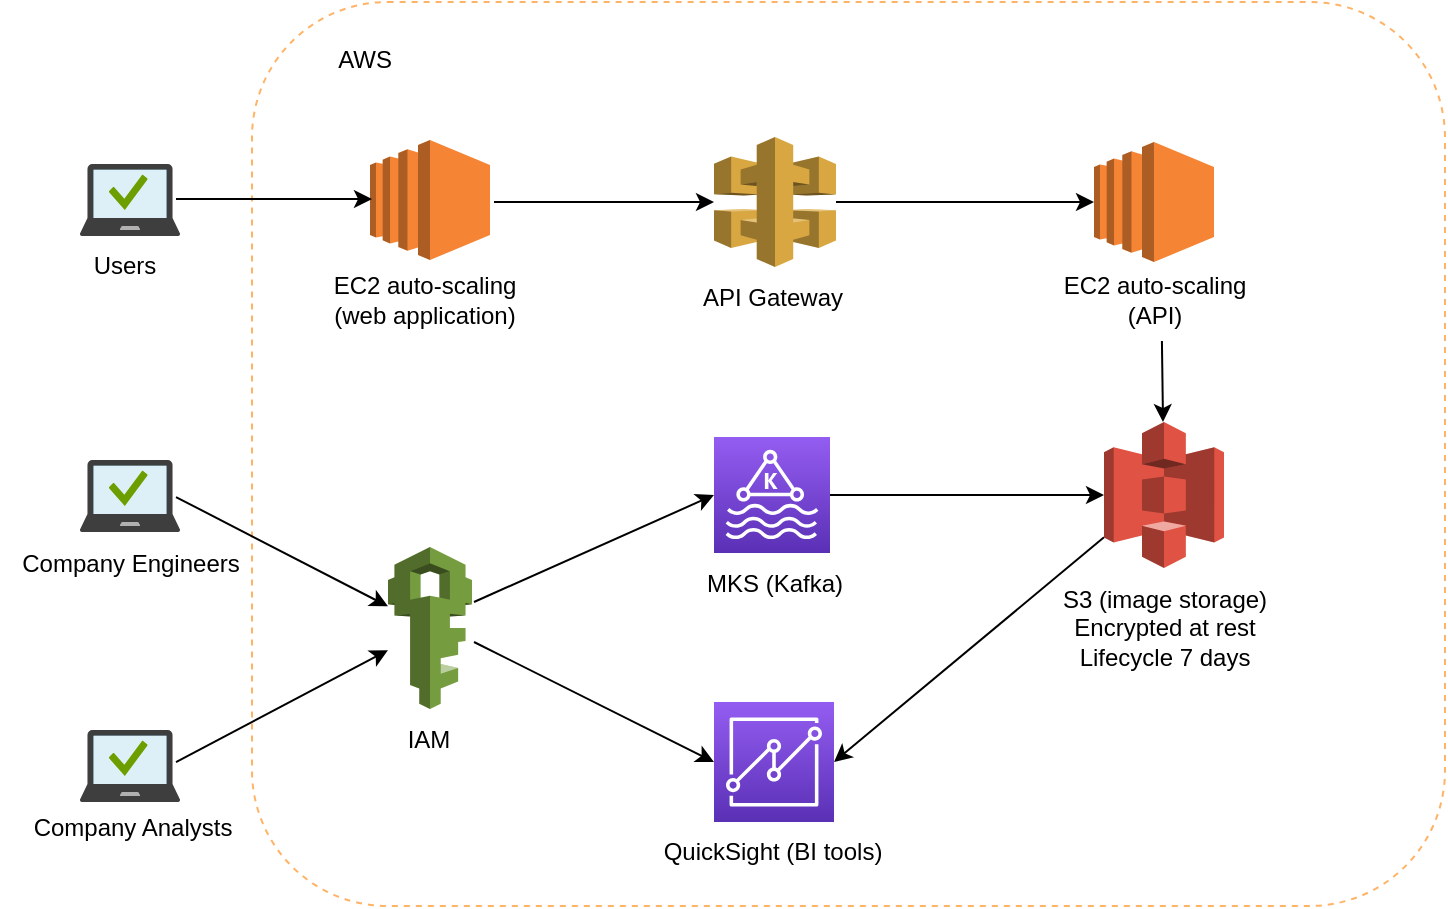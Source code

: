 <mxfile version="20.2.8" type="device"><diagram id="ASKDQCQCoWKQeno5BnvG" name="Page-1"><mxGraphModel dx="946" dy="486" grid="1" gridSize="10" guides="1" tooltips="1" connect="1" arrows="1" fold="1" page="1" pageScale="1" pageWidth="827" pageHeight="1169" math="0" shadow="0"><root><mxCell id="0"/><mxCell id="1" parent="0"/><mxCell id="9NlH2MjUbgfZUlhWPavB-35" value="" style="rounded=1;whiteSpace=wrap;html=1;dashed=1;strokeColor=#FFB366;fillColor=none;" vertex="1" parent="1"><mxGeometry x="199" y="50" width="596.5" height="452" as="geometry"/></mxCell><mxCell id="9NlH2MjUbgfZUlhWPavB-2" value="AWS" style="text;html=1;align=center;verticalAlign=middle;resizable=0;points=[];autosize=1;strokeColor=none;fillColor=none;" vertex="1" parent="1"><mxGeometry x="230" y="64" width="50" height="30" as="geometry"/></mxCell><mxCell id="9NlH2MjUbgfZUlhWPavB-3" value="" style="sketch=0;aspect=fixed;html=1;points=[];align=center;image;fontSize=12;image=img/lib/mscae/Managed_Desktop.svg;dashed=1;strokeColor=#FFB366;fillColor=none;" vertex="1" parent="1"><mxGeometry x="113" y="131" width="50" height="36" as="geometry"/></mxCell><mxCell id="9NlH2MjUbgfZUlhWPavB-4" value="Users" style="text;html=1;align=center;verticalAlign=middle;resizable=0;points=[];autosize=1;strokeColor=none;fillColor=none;" vertex="1" parent="1"><mxGeometry x="110" y="167" width="50" height="30" as="geometry"/></mxCell><mxCell id="9NlH2MjUbgfZUlhWPavB-5" value="" style="sketch=0;aspect=fixed;html=1;points=[];align=center;image;fontSize=12;image=img/lib/mscae/Managed_Desktop.svg;dashed=1;strokeColor=#FFB366;fillColor=none;" vertex="1" parent="1"><mxGeometry x="113" y="279" width="50" height="36" as="geometry"/></mxCell><mxCell id="9NlH2MjUbgfZUlhWPavB-6" value="Company Engineers" style="text;html=1;align=center;verticalAlign=middle;resizable=0;points=[];autosize=1;strokeColor=none;fillColor=none;" vertex="1" parent="1"><mxGeometry x="73" y="316" width="130" height="30" as="geometry"/></mxCell><mxCell id="9NlH2MjUbgfZUlhWPavB-7" value="" style="outlineConnect=0;dashed=0;verticalLabelPosition=bottom;verticalAlign=top;align=center;html=1;shape=mxgraph.aws3.ec2;fillColor=#F58534;gradientColor=none;strokeColor=#FFB366;" vertex="1" parent="1"><mxGeometry x="258" y="119" width="60" height="60" as="geometry"/></mxCell><mxCell id="9NlH2MjUbgfZUlhWPavB-8" value="EC2 auto-scaling&lt;br&gt;(web application)" style="text;html=1;align=center;verticalAlign=middle;resizable=0;points=[];autosize=1;strokeColor=none;fillColor=none;" vertex="1" parent="1"><mxGeometry x="230" y="179" width="110" height="40" as="geometry"/></mxCell><mxCell id="9NlH2MjUbgfZUlhWPavB-9" value="" style="sketch=0;points=[[0,0,0],[0.25,0,0],[0.5,0,0],[0.75,0,0],[1,0,0],[0,1,0],[0.25,1,0],[0.5,1,0],[0.75,1,0],[1,1,0],[0,0.25,0],[0,0.5,0],[0,0.75,0],[1,0.25,0],[1,0.5,0],[1,0.75,0]];outlineConnect=0;fontColor=#232F3E;gradientColor=#945DF2;gradientDirection=north;fillColor=#5A30B5;strokeColor=#ffffff;dashed=0;verticalLabelPosition=bottom;verticalAlign=top;align=center;html=1;fontSize=12;fontStyle=0;aspect=fixed;shape=mxgraph.aws4.resourceIcon;resIcon=mxgraph.aws4.managed_streaming_for_kafka;" vertex="1" parent="1"><mxGeometry x="430" y="267.5" width="58" height="58" as="geometry"/></mxCell><mxCell id="9NlH2MjUbgfZUlhWPavB-10" value="MKS (Kafka)" style="text;html=1;align=center;verticalAlign=middle;resizable=0;points=[];autosize=1;strokeColor=none;fillColor=none;" vertex="1" parent="1"><mxGeometry x="415" y="325.5" width="90" height="30" as="geometry"/></mxCell><mxCell id="9NlH2MjUbgfZUlhWPavB-12" value="" style="endArrow=classic;html=1;rounded=0;exitX=0.96;exitY=0.556;exitDx=0;exitDy=0;exitPerimeter=0;" edge="1" parent="1" target="9NlH2MjUbgfZUlhWPavB-29"><mxGeometry width="50" height="50" relative="1" as="geometry"><mxPoint x="161" y="297.516" as="sourcePoint"/><mxPoint x="259" y="297.5" as="targetPoint"/></mxGeometry></mxCell><mxCell id="9NlH2MjUbgfZUlhWPavB-13" value="" style="outlineConnect=0;dashed=0;verticalLabelPosition=bottom;verticalAlign=top;align=center;html=1;shape=mxgraph.aws3.s3;fillColor=#E05243;gradientColor=none;strokeColor=#FFB366;" vertex="1" parent="1"><mxGeometry x="625" y="260" width="60" height="73" as="geometry"/></mxCell><mxCell id="9NlH2MjUbgfZUlhWPavB-14" value="S3 (image storage)&lt;br&gt;Encrypted at rest&lt;br&gt;Lifecycle 7 days" style="text;html=1;align=center;verticalAlign=middle;resizable=0;points=[];autosize=1;strokeColor=none;fillColor=none;" vertex="1" parent="1"><mxGeometry x="590" y="333" width="130" height="60" as="geometry"/></mxCell><mxCell id="9NlH2MjUbgfZUlhWPavB-16" value="" style="endArrow=classic;html=1;rounded=0;" edge="1" parent="1"><mxGeometry width="50" height="50" relative="1" as="geometry"><mxPoint x="320" y="150" as="sourcePoint"/><mxPoint x="430" y="150" as="targetPoint"/></mxGeometry></mxCell><mxCell id="9NlH2MjUbgfZUlhWPavB-17" value="" style="endArrow=classic;html=1;rounded=0;exitX=1;exitY=0.5;exitDx=0;exitDy=0;exitPerimeter=0;" edge="1" parent="1" source="9NlH2MjUbgfZUlhWPavB-9" target="9NlH2MjUbgfZUlhWPavB-13"><mxGeometry width="50" height="50" relative="1" as="geometry"><mxPoint x="317" y="308" as="sourcePoint"/><mxPoint x="500" y="310" as="targetPoint"/></mxGeometry></mxCell><mxCell id="9NlH2MjUbgfZUlhWPavB-19" value="" style="sketch=0;points=[[0,0,0],[0.25,0,0],[0.5,0,0],[0.75,0,0],[1,0,0],[0,1,0],[0.25,1,0],[0.5,1,0],[0.75,1,0],[1,1,0],[0,0.25,0],[0,0.5,0],[0,0.75,0],[1,0.25,0],[1,0.5,0],[1,0.75,0]];outlineConnect=0;fontColor=#232F3E;gradientColor=#945DF2;gradientDirection=north;fillColor=#5A30B5;strokeColor=#ffffff;dashed=0;verticalLabelPosition=bottom;verticalAlign=top;align=center;html=1;fontSize=12;fontStyle=0;aspect=fixed;shape=mxgraph.aws4.resourceIcon;resIcon=mxgraph.aws4.quicksight;" vertex="1" parent="1"><mxGeometry x="430" y="400" width="60" height="60" as="geometry"/></mxCell><mxCell id="9NlH2MjUbgfZUlhWPavB-20" value="" style="sketch=0;aspect=fixed;html=1;points=[];align=center;image;fontSize=12;image=img/lib/mscae/Managed_Desktop.svg;dashed=1;strokeColor=#FFB366;fillColor=none;" vertex="1" parent="1"><mxGeometry x="113" y="414" width="50" height="36" as="geometry"/></mxCell><mxCell id="9NlH2MjUbgfZUlhWPavB-21" value="Company Analysts" style="text;html=1;align=center;verticalAlign=middle;resizable=0;points=[];autosize=1;strokeColor=none;fillColor=none;" vertex="1" parent="1"><mxGeometry x="79" y="448" width="120" height="30" as="geometry"/></mxCell><mxCell id="9NlH2MjUbgfZUlhWPavB-22" value="" style="endArrow=classic;html=1;rounded=0;exitX=0.96;exitY=0.556;exitDx=0;exitDy=0;exitPerimeter=0;" edge="1" parent="1" target="9NlH2MjUbgfZUlhWPavB-29"><mxGeometry width="50" height="50" relative="1" as="geometry"><mxPoint x="161" y="430.016" as="sourcePoint"/><mxPoint x="259" y="430" as="targetPoint"/></mxGeometry></mxCell><mxCell id="9NlH2MjUbgfZUlhWPavB-24" value="" style="endArrow=classic;html=1;rounded=0;exitX=0.96;exitY=0.556;exitDx=0;exitDy=0;exitPerimeter=0;entryX=0;entryY=0.5;entryDx=0;entryDy=0;entryPerimeter=0;" edge="1" parent="1"><mxGeometry width="50" height="50" relative="1" as="geometry"><mxPoint x="161" y="148.516" as="sourcePoint"/><mxPoint x="259" y="148.5" as="targetPoint"/></mxGeometry></mxCell><mxCell id="9NlH2MjUbgfZUlhWPavB-25" value="QuickSight (BI tools)" style="text;html=1;align=center;verticalAlign=middle;resizable=0;points=[];autosize=1;strokeColor=none;fillColor=none;" vertex="1" parent="1"><mxGeometry x="394" y="460" width="130" height="30" as="geometry"/></mxCell><mxCell id="9NlH2MjUbgfZUlhWPavB-26" value="" style="endArrow=classic;html=1;rounded=0;entryX=1;entryY=0.5;entryDx=0;entryDy=0;entryPerimeter=0;exitX=0;exitY=0.79;exitDx=0;exitDy=0;exitPerimeter=0;" edge="1" parent="1" source="9NlH2MjUbgfZUlhWPavB-13" target="9NlH2MjUbgfZUlhWPavB-19"><mxGeometry width="50" height="50" relative="1" as="geometry"><mxPoint x="400" y="350" as="sourcePoint"/><mxPoint x="410" y="280" as="targetPoint"/></mxGeometry></mxCell><mxCell id="9NlH2MjUbgfZUlhWPavB-27" value="" style="outlineConnect=0;dashed=0;verticalLabelPosition=bottom;verticalAlign=top;align=center;html=1;shape=mxgraph.aws3.api_gateway;fillColor=#D9A741;gradientColor=none;strokeColor=#FFB366;" vertex="1" parent="1"><mxGeometry x="430" y="117.5" width="61" height="65" as="geometry"/></mxCell><mxCell id="9NlH2MjUbgfZUlhWPavB-28" value="API Gateway" style="text;html=1;align=center;verticalAlign=middle;resizable=0;points=[];autosize=1;strokeColor=none;fillColor=none;" vertex="1" parent="1"><mxGeometry x="413.5" y="182.5" width="90" height="30" as="geometry"/></mxCell><mxCell id="9NlH2MjUbgfZUlhWPavB-29" value="" style="outlineConnect=0;dashed=0;verticalLabelPosition=bottom;verticalAlign=top;align=center;html=1;shape=mxgraph.aws3.iam;fillColor=#759C3E;gradientColor=none;strokeColor=#FFB366;" vertex="1" parent="1"><mxGeometry x="267" y="322.5" width="42" height="81" as="geometry"/></mxCell><mxCell id="9NlH2MjUbgfZUlhWPavB-30" value="IAM" style="text;html=1;align=center;verticalAlign=middle;resizable=0;points=[];autosize=1;strokeColor=none;fillColor=none;" vertex="1" parent="1"><mxGeometry x="267" y="403.5" width="40" height="30" as="geometry"/></mxCell><mxCell id="9NlH2MjUbgfZUlhWPavB-32" value="" style="endArrow=classic;html=1;rounded=0;entryX=0;entryY=0.5;entryDx=0;entryDy=0;entryPerimeter=0;" edge="1" parent="1" target="9NlH2MjUbgfZUlhWPavB-9"><mxGeometry width="50" height="50" relative="1" as="geometry"><mxPoint x="310" y="350" as="sourcePoint"/><mxPoint x="410" y="310" as="targetPoint"/></mxGeometry></mxCell><mxCell id="9NlH2MjUbgfZUlhWPavB-33" value="" style="endArrow=classic;html=1;rounded=0;entryX=0;entryY=0.5;entryDx=0;entryDy=0;entryPerimeter=0;" edge="1" parent="1" target="9NlH2MjUbgfZUlhWPavB-19"><mxGeometry width="50" height="50" relative="1" as="geometry"><mxPoint x="310" y="370" as="sourcePoint"/><mxPoint x="410" y="250" as="targetPoint"/></mxGeometry></mxCell><mxCell id="9NlH2MjUbgfZUlhWPavB-36" value="" style="outlineConnect=0;dashed=0;verticalLabelPosition=bottom;verticalAlign=top;align=center;html=1;shape=mxgraph.aws3.ec2;fillColor=#F58534;gradientColor=none;strokeColor=#FFB366;" vertex="1" parent="1"><mxGeometry x="620" y="120" width="60" height="60" as="geometry"/></mxCell><mxCell id="9NlH2MjUbgfZUlhWPavB-38" value="EC2 auto-scaling&lt;br&gt;(API)" style="text;html=1;align=center;verticalAlign=middle;resizable=0;points=[];autosize=1;strokeColor=none;fillColor=none;" vertex="1" parent="1"><mxGeometry x="595" y="179" width="110" height="40" as="geometry"/></mxCell><mxCell id="9NlH2MjUbgfZUlhWPavB-39" value="" style="endArrow=classic;html=1;rounded=0;" edge="1" parent="1" source="9NlH2MjUbgfZUlhWPavB-27" target="9NlH2MjUbgfZUlhWPavB-36"><mxGeometry width="50" height="50" relative="1" as="geometry"><mxPoint x="530" y="170" as="sourcePoint"/><mxPoint x="580" y="120" as="targetPoint"/><Array as="points"><mxPoint x="620" y="150"/></Array></mxGeometry></mxCell><mxCell id="9NlH2MjUbgfZUlhWPavB-40" value="" style="endArrow=classic;html=1;rounded=0;exitX=0.536;exitY=1.013;exitDx=0;exitDy=0;exitPerimeter=0;" edge="1" parent="1" source="9NlH2MjUbgfZUlhWPavB-38" target="9NlH2MjUbgfZUlhWPavB-13"><mxGeometry width="50" height="50" relative="1" as="geometry"><mxPoint x="350" y="310" as="sourcePoint"/><mxPoint x="400" y="260" as="targetPoint"/></mxGeometry></mxCell></root></mxGraphModel></diagram></mxfile>